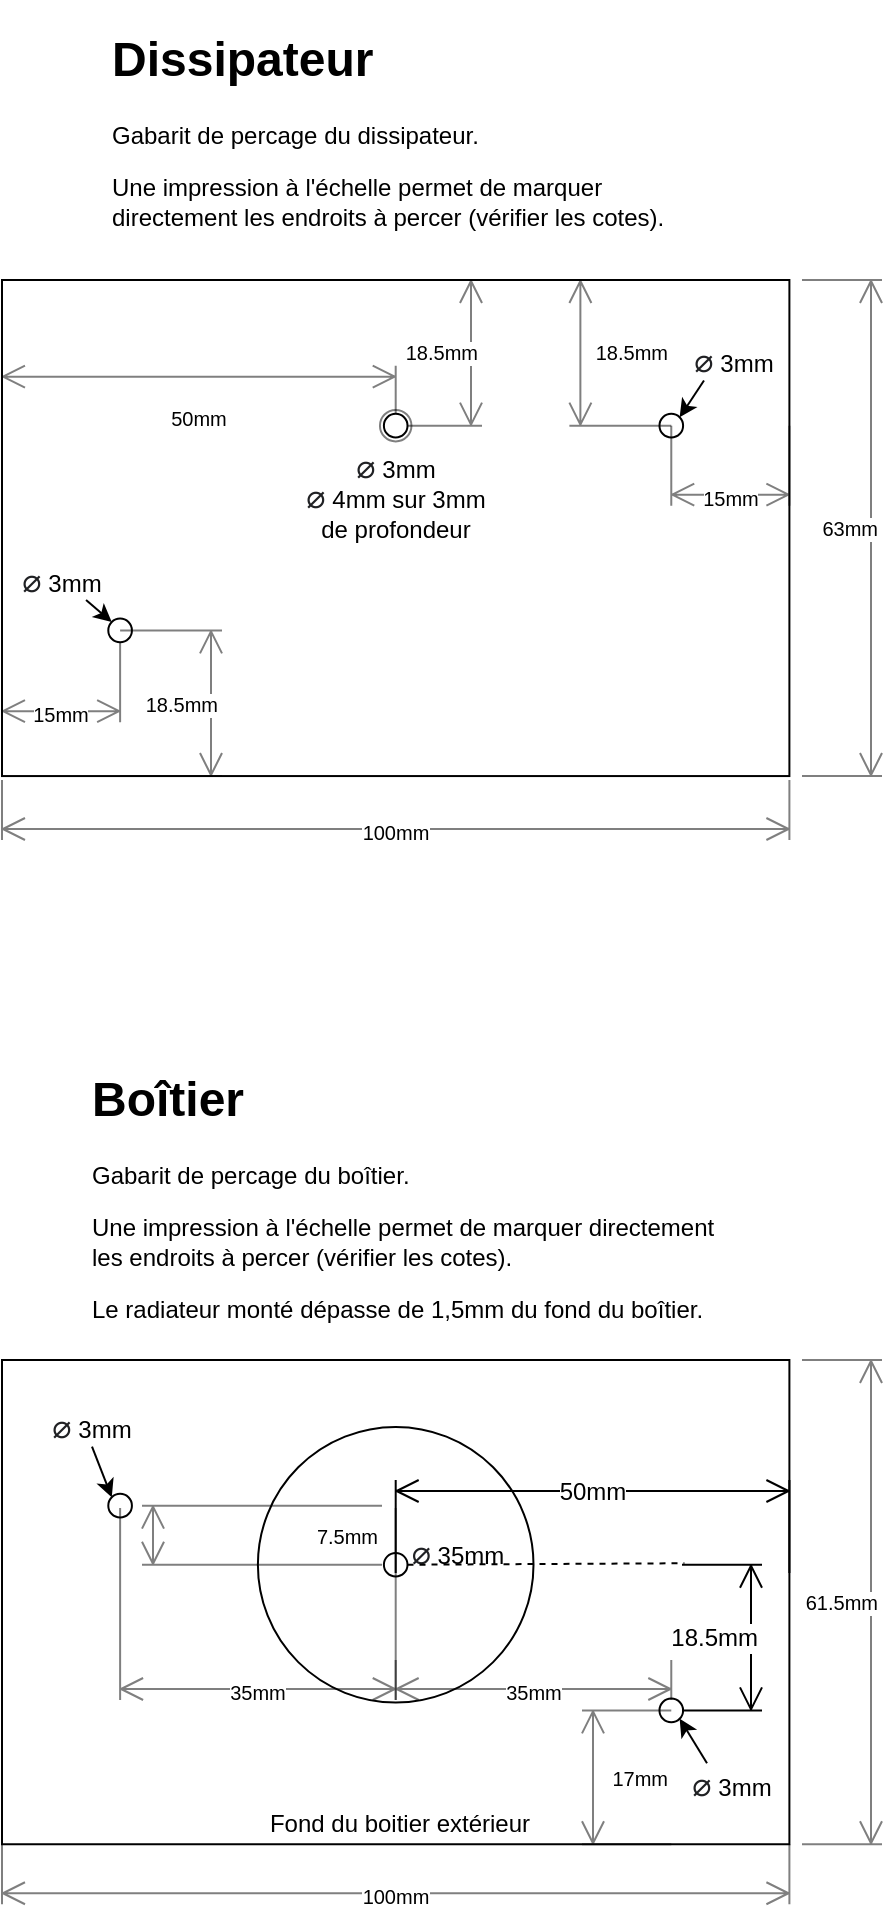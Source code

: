 <mxfile version="20.8.16" type="device"><diagram id="xNe-ogG1WgllEBJfk30h" name="Page-1"><mxGraphModel dx="1434" dy="964" grid="1" gridSize="10" guides="1" tooltips="1" connect="1" arrows="1" fold="1" page="1" pageScale="1" pageWidth="827" pageHeight="1169" math="0" shadow="0"><root><mxCell id="0"/><mxCell id="1" parent="0"/><mxCell id="tPSxnPCLNGIQVh9I8IFJ-1" value="" style="group" parent="1" vertex="1" connectable="0"><mxGeometry x="170" y="200" width="440" height="280" as="geometry"/></mxCell><mxCell id="bK37rWSU9gxIQJ1aYP31-6" value="" style="group" parent="tPSxnPCLNGIQVh9I8IFJ-1" vertex="1" connectable="0"><mxGeometry width="393.705" height="248.031" as="geometry"/></mxCell><mxCell id="bK37rWSU9gxIQJ1aYP31-2" value="" style="rounded=0;whiteSpace=wrap;html=1;" parent="bK37rWSU9gxIQJ1aYP31-6" vertex="1"><mxGeometry width="393.7" height="248.031" as="geometry"/></mxCell><mxCell id="bK37rWSU9gxIQJ1aYP31-4" value="" style="ellipse;whiteSpace=wrap;html=1;aspect=fixed;" parent="bK37rWSU9gxIQJ1aYP31-6" vertex="1"><mxGeometry x="328.739" y="66.929" width="11.811" height="11.81" as="geometry"/></mxCell><mxCell id="bK37rWSU9gxIQJ1aYP31-5" value="" style="ellipse;whiteSpace=wrap;html=1;aspect=fixed;" parent="bK37rWSU9gxIQJ1aYP31-6" vertex="1"><mxGeometry x="53.149" y="169.291" width="11.811" height="11.81" as="geometry"/></mxCell><mxCell id="bK37rWSU9gxIQJ1aYP31-8" value="" style="ellipse;whiteSpace=wrap;html=1;aspect=fixed;opacity=50;" parent="bK37rWSU9gxIQJ1aYP31-6" vertex="1"><mxGeometry x="188.976" y="64.96" width="15.75" height="15.748" as="geometry"/></mxCell><mxCell id="bK37rWSU9gxIQJ1aYP31-10" value="&lt;span style=&quot;color: rgb(32, 33, 36); font-family: arial, sans-serif; font-size: 16px; text-align: left; background-color: rgb(255, 255, 255);&quot;&gt;⌀&lt;/span&gt;&amp;nbsp;3mm" style="text;html=1;strokeColor=none;fillColor=none;align=center;verticalAlign=middle;whiteSpace=wrap;rounded=0;opacity=50;" parent="bK37rWSU9gxIQJ1aYP31-6" vertex="1"><mxGeometry x="4.53" y="140" width="50" height="20" as="geometry"/></mxCell><mxCell id="bK37rWSU9gxIQJ1aYP31-11" value="&lt;span style=&quot;color: rgb(32, 33, 36); font-family: arial, sans-serif; font-size: 16px; text-align: left; background-color: rgb(255, 255, 255);&quot;&gt;⌀&lt;/span&gt;&amp;nbsp;3mm" style="text;html=1;strokeColor=none;fillColor=none;align=center;verticalAlign=middle;whiteSpace=wrap;rounded=0;opacity=50;" parent="bK37rWSU9gxIQJ1aYP31-6" vertex="1"><mxGeometry x="340.55" y="30" width="50" height="20" as="geometry"/></mxCell><mxCell id="bK37rWSU9gxIQJ1aYP31-14" value="&lt;span style=&quot;color: rgb(32, 33, 36); font-family: arial, sans-serif; font-size: 16px; text-align: left; background-color: rgb(255, 255, 255);&quot;&gt;⌀&lt;/span&gt;&amp;nbsp;3mm" style="text;html=1;strokeColor=none;fillColor=none;align=center;verticalAlign=middle;whiteSpace=wrap;rounded=0;opacity=50;" parent="bK37rWSU9gxIQJ1aYP31-6" vertex="1"><mxGeometry x="171.85" y="82.83" width="50" height="20" as="geometry"/></mxCell><mxCell id="bK37rWSU9gxIQJ1aYP31-16" value="&lt;span style=&quot;color: rgb(32, 33, 36); font-family: arial, sans-serif; font-size: 16px; text-align: left; background-color: rgb(255, 255, 255);&quot;&gt;⌀&lt;/span&gt;&amp;nbsp;4mm sur 3mm de profondeur" style="text;html=1;strokeColor=none;fillColor=none;align=center;verticalAlign=middle;whiteSpace=wrap;rounded=0;opacity=50;" parent="bK37rWSU9gxIQJ1aYP31-6" vertex="1"><mxGeometry x="146.85" y="100" width="100" height="30" as="geometry"/></mxCell><mxCell id="bK37rWSU9gxIQJ1aYP31-20" value="" style="endArrow=none;dashed=1;html=1;rounded=0;fontSize=10;" parent="bK37rWSU9gxIQJ1aYP31-6" target="bK37rWSU9gxIQJ1aYP31-2" edge="1"><mxGeometry width="50" height="50" relative="1" as="geometry"><mxPoint y="100" as="sourcePoint"/><mxPoint x="220" y="80" as="targetPoint"/></mxGeometry></mxCell><mxCell id="bK37rWSU9gxIQJ1aYP31-23" value="15mm" style="shape=dimension;whiteSpace=wrap;html=1;align=center;points=[];verticalAlign=bottom;spacingBottom=-5;labelBackgroundColor=#ffffff;fontSize=10;opacity=50;" parent="bK37rWSU9gxIQJ1aYP31-6" vertex="1"><mxGeometry y="181.1" width="59.055" height="40" as="geometry"/></mxCell><mxCell id="bK37rWSU9gxIQJ1aYP31-24" value="15mm" style="shape=dimension;whiteSpace=wrap;html=1;align=center;points=[];verticalAlign=bottom;spacingBottom=-5;labelBackgroundColor=#ffffff;fontSize=10;opacity=50;" parent="bK37rWSU9gxIQJ1aYP31-6" vertex="1"><mxGeometry x="334.64" y="72.83" width="59.055" height="40" as="geometry"/></mxCell><mxCell id="bK37rWSU9gxIQJ1aYP31-25" value="50mm" style="shape=dimension;whiteSpace=wrap;html=1;align=center;points=[];verticalAlign=bottom;spacingBottom=-5;labelBackgroundColor=#ffffff;fontSize=10;opacity=50;direction=west;" parent="bK37rWSU9gxIQJ1aYP31-6" vertex="1"><mxGeometry y="42.83" width="196.85" height="30" as="geometry"/></mxCell><mxCell id="bK37rWSU9gxIQJ1aYP31-26" value="18.5mm" style="shape=dimension;direction=north;whiteSpace=wrap;html=1;align=right;points=[];verticalAlign=middle;labelBackgroundColor=#ffffff;fontSize=10;opacity=50;" parent="bK37rWSU9gxIQJ1aYP31-6" vertex="1"><mxGeometry x="59.05" y="175.2" width="50.95" height="72.83" as="geometry"/></mxCell><mxCell id="bK37rWSU9gxIQJ1aYP31-27" value="18.5mm" style="shape=dimension;direction=south;whiteSpace=wrap;html=1;align=right;points=[];verticalAlign=middle;labelBackgroundColor=#ffffff;fontSize=10;opacity=50;" parent="bK37rWSU9gxIQJ1aYP31-6" vertex="1"><mxGeometry x="283.69" width="50.95" height="72.83" as="geometry"/></mxCell><mxCell id="bK37rWSU9gxIQJ1aYP31-28" value="18.5mm" style="shape=dimension;direction=north;whiteSpace=wrap;html=1;align=right;points=[];verticalAlign=middle;labelBackgroundColor=#ffffff;fontSize=10;opacity=50;" parent="bK37rWSU9gxIQJ1aYP31-6" vertex="1"><mxGeometry x="196.85" width="43.15" height="72.83" as="geometry"/></mxCell><mxCell id="bK37rWSU9gxIQJ1aYP31-29" value="" style="endArrow=classic;html=1;rounded=0;fontSize=10;exitX=0.209;exitY=1.011;exitDx=0;exitDy=0;exitPerimeter=0;entryX=1;entryY=0;entryDx=0;entryDy=0;" parent="bK37rWSU9gxIQJ1aYP31-6" source="bK37rWSU9gxIQJ1aYP31-11" target="bK37rWSU9gxIQJ1aYP31-4" edge="1"><mxGeometry width="50" height="50" relative="1" as="geometry"><mxPoint x="150" y="170" as="sourcePoint"/><mxPoint x="200" y="120" as="targetPoint"/></mxGeometry></mxCell><mxCell id="bK37rWSU9gxIQJ1aYP31-30" value="" style="endArrow=classic;html=1;rounded=0;fontSize=10;exitX=0.75;exitY=1;exitDx=0;exitDy=0;entryX=0;entryY=0;entryDx=0;entryDy=0;" parent="bK37rWSU9gxIQJ1aYP31-6" source="bK37rWSU9gxIQJ1aYP31-10" target="bK37rWSU9gxIQJ1aYP31-5" edge="1"><mxGeometry width="50" height="50" relative="1" as="geometry"><mxPoint x="361" y="60.22" as="sourcePoint"/><mxPoint x="348.821" y="78.658" as="targetPoint"/></mxGeometry></mxCell><mxCell id="bK37rWSU9gxIQJ1aYP31-3" value="" style="ellipse;whiteSpace=wrap;html=1;aspect=fixed;" parent="bK37rWSU9gxIQJ1aYP31-6" vertex="1"><mxGeometry x="190.945" y="66.929" width="11.811" height="11.81" as="geometry"/></mxCell><mxCell id="bK37rWSU9gxIQJ1aYP31-34" value="100mm" style="shape=dimension;whiteSpace=wrap;html=1;align=center;points=[];verticalAlign=bottom;spacingBottom=-5;labelBackgroundColor=#ffffff;fontSize=10;opacity=50;" parent="tPSxnPCLNGIQVh9I8IFJ-1" vertex="1"><mxGeometry y="250" width="393.7" height="30" as="geometry"/></mxCell><mxCell id="bK37rWSU9gxIQJ1aYP31-35" value="63mm" style="shape=dimension;direction=north;whiteSpace=wrap;html=1;align=right;points=[];verticalAlign=middle;labelBackgroundColor=#ffffff;fontSize=10;opacity=50;" parent="tPSxnPCLNGIQVh9I8IFJ-1" vertex="1"><mxGeometry x="400" width="40" height="248.031" as="geometry"/></mxCell><mxCell id="tPSxnPCLNGIQVh9I8IFJ-2" value="&lt;h1&gt;Dissipateur&lt;/h1&gt;&lt;p&gt;Gabarit de percage du dissipateur.&lt;/p&gt;&lt;p&gt;Une impression à l'échelle permet de marquer directement les endroits à percer (vérifier les cotes).&lt;/p&gt;" style="text;html=1;strokeColor=none;fillColor=none;spacing=5;spacingTop=-20;whiteSpace=wrap;overflow=hidden;rounded=0;" parent="1" vertex="1"><mxGeometry x="220" y="70" width="300" height="120" as="geometry"/></mxCell><mxCell id="tPSxnPCLNGIQVh9I8IFJ-3" value="" style="group" parent="1" vertex="1" connectable="0"><mxGeometry x="170" y="740" width="440" height="280" as="geometry"/></mxCell><mxCell id="tPSxnPCLNGIQVh9I8IFJ-24" value="100mm" style="shape=dimension;whiteSpace=wrap;html=1;align=center;points=[];verticalAlign=bottom;spacingBottom=-5;labelBackgroundColor=#ffffff;fontSize=10;opacity=50;" parent="tPSxnPCLNGIQVh9I8IFJ-3" vertex="1"><mxGeometry y="242.13" width="393.7" height="30" as="geometry"/></mxCell><mxCell id="tPSxnPCLNGIQVh9I8IFJ-25" value="61.5mm" style="shape=dimension;direction=north;whiteSpace=wrap;html=1;align=right;points=[];verticalAlign=middle;labelBackgroundColor=#ffffff;fontSize=10;opacity=50;" parent="tPSxnPCLNGIQVh9I8IFJ-3" vertex="1"><mxGeometry x="400" width="40" height="242.125" as="geometry"/></mxCell><mxCell id="tPSxnPCLNGIQVh9I8IFJ-4" value="" style="group" parent="tPSxnPCLNGIQVh9I8IFJ-3" vertex="1" connectable="0"><mxGeometry width="393.705" height="251.1" as="geometry"/></mxCell><mxCell id="tPSxnPCLNGIQVh9I8IFJ-5" value="" style="rounded=0;whiteSpace=wrap;html=1;" parent="tPSxnPCLNGIQVh9I8IFJ-4" vertex="1"><mxGeometry width="393.7" height="242.125" as="geometry"/></mxCell><mxCell id="tPSxnPCLNGIQVh9I8IFJ-6" value="" style="ellipse;whiteSpace=wrap;html=1;aspect=fixed;" parent="tPSxnPCLNGIQVh9I8IFJ-4" vertex="1"><mxGeometry x="53.149" y="66.929" width="11.811" height="11.81" as="geometry"/></mxCell><mxCell id="tPSxnPCLNGIQVh9I8IFJ-7" value="" style="ellipse;whiteSpace=wrap;html=1;aspect=fixed;" parent="tPSxnPCLNGIQVh9I8IFJ-4" vertex="1"><mxGeometry x="328.739" y="169.291" width="11.811" height="11.81" as="geometry"/></mxCell><mxCell id="tPSxnPCLNGIQVh9I8IFJ-8" value="" style="ellipse;whiteSpace=wrap;html=1;aspect=fixed;" parent="tPSxnPCLNGIQVh9I8IFJ-4" vertex="1"><mxGeometry x="127.946" y="33.465" width="137.81" height="137.795" as="geometry"/></mxCell><mxCell id="tPSxnPCLNGIQVh9I8IFJ-9" value="&lt;span style=&quot;color: rgb(32, 33, 36); font-family: arial, sans-serif; font-size: 16px; text-align: left; background-color: rgb(255, 255, 255);&quot;&gt;⌀&lt;/span&gt;&amp;nbsp;3mm" style="text;html=1;strokeColor=none;fillColor=none;align=center;verticalAlign=middle;whiteSpace=wrap;rounded=0;opacity=50;" parent="tPSxnPCLNGIQVh9I8IFJ-4" vertex="1"><mxGeometry x="340" y="201.62" width="50" height="20" as="geometry"/></mxCell><mxCell id="tPSxnPCLNGIQVh9I8IFJ-10" value="&lt;span style=&quot;color: rgb(32, 33, 36); font-family: arial, sans-serif; font-size: 16px; text-align: left; background-color: rgb(255, 255, 255);&quot;&gt;⌀&lt;/span&gt;&amp;nbsp;3mm" style="text;html=1;strokeColor=none;fillColor=none;align=center;verticalAlign=middle;whiteSpace=wrap;rounded=0;opacity=50;" parent="tPSxnPCLNGIQVh9I8IFJ-4" vertex="1"><mxGeometry x="20.0" y="23.31" width="50" height="20" as="geometry"/></mxCell><mxCell id="tPSxnPCLNGIQVh9I8IFJ-11" value="&lt;span style=&quot;color: rgb(32, 33, 36); font-family: arial, sans-serif; font-size: 16px; text-align: left; background-color: rgb(255, 255, 255);&quot;&gt;⌀&lt;/span&gt;&amp;nbsp;35mm" style="text;html=1;strokeColor=none;fillColor=none;align=center;verticalAlign=middle;whiteSpace=wrap;rounded=0;opacity=50;" parent="tPSxnPCLNGIQVh9I8IFJ-4" vertex="1"><mxGeometry x="202.76" y="86.3" width="50" height="20" as="geometry"/></mxCell><mxCell id="tPSxnPCLNGIQVh9I8IFJ-13" value="" style="endArrow=none;dashed=1;html=1;rounded=0;fontSize=10;" parent="tPSxnPCLNGIQVh9I8IFJ-4" target="tPSxnPCLNGIQVh9I8IFJ-5" edge="1"><mxGeometry width="50" height="50" relative="1" as="geometry"><mxPoint y="100" as="sourcePoint"/><mxPoint x="220" y="80" as="targetPoint"/></mxGeometry></mxCell><mxCell id="tPSxnPCLNGIQVh9I8IFJ-18" value="7.5mm" style="shape=dimension;direction=south;whiteSpace=wrap;html=1;align=right;points=[];verticalAlign=middle;labelBackgroundColor=#ffffff;fontSize=10;opacity=50;" parent="tPSxnPCLNGIQVh9I8IFJ-4" vertex="1"><mxGeometry x="70" y="72.834" width="120" height="29.527" as="geometry"/></mxCell><mxCell id="tPSxnPCLNGIQVh9I8IFJ-20" value="" style="endArrow=classic;html=1;rounded=0;fontSize=10;entryX=0;entryY=0;entryDx=0;entryDy=0;exitX=0.5;exitY=1;exitDx=0;exitDy=0;" parent="tPSxnPCLNGIQVh9I8IFJ-4" source="tPSxnPCLNGIQVh9I8IFJ-10" target="tPSxnPCLNGIQVh9I8IFJ-6" edge="1"><mxGeometry width="50" height="50" relative="1" as="geometry"><mxPoint x="40" y="90" as="sourcePoint"/><mxPoint x="200" y="120" as="targetPoint"/></mxGeometry></mxCell><mxCell id="tPSxnPCLNGIQVh9I8IFJ-21" value="" style="endArrow=classic;html=1;rounded=0;fontSize=10;exitX=0.25;exitY=0;exitDx=0;exitDy=0;entryX=1;entryY=1;entryDx=0;entryDy=0;" parent="tPSxnPCLNGIQVh9I8IFJ-4" source="tPSxnPCLNGIQVh9I8IFJ-9" target="tPSxnPCLNGIQVh9I8IFJ-7" edge="1"><mxGeometry width="50" height="50" relative="1" as="geometry"><mxPoint x="361" y="60.22" as="sourcePoint"/><mxPoint x="348.821" y="78.658" as="targetPoint"/></mxGeometry></mxCell><mxCell id="tPSxnPCLNGIQVh9I8IFJ-28" value="Fond du boitier extérieur" style="text;html=1;strokeColor=none;fillColor=none;align=center;verticalAlign=middle;whiteSpace=wrap;rounded=0;" parent="tPSxnPCLNGIQVh9I8IFJ-4" vertex="1"><mxGeometry x="127.95" y="221.62" width="142.05" height="21.1" as="geometry"/></mxCell><mxCell id="tPSxnPCLNGIQVh9I8IFJ-31" value="" style="ellipse;whiteSpace=wrap;html=1;aspect=fixed;" parent="tPSxnPCLNGIQVh9I8IFJ-4" vertex="1"><mxGeometry x="190.945" y="96.456" width="11.811" height="11.81" as="geometry"/></mxCell><mxCell id="tPSxnPCLNGIQVh9I8IFJ-27" value="50mm" style="shape=dimension;direction=west;whiteSpace=wrap;html=1;align=center;points=[];verticalAlign=top;spacingTop=-8;labelBackgroundColor=#ffffff" parent="tPSxnPCLNGIQVh9I8IFJ-4" vertex="1"><mxGeometry x="196.85" y="60" width="196.85" height="46.5" as="geometry"/></mxCell><mxCell id="tPSxnPCLNGIQVh9I8IFJ-14" value="35mm" style="shape=dimension;whiteSpace=wrap;html=1;align=center;points=[];verticalAlign=bottom;spacingBottom=-5;labelBackgroundColor=#ffffff;fontSize=10;opacity=50;" parent="tPSxnPCLNGIQVh9I8IFJ-4" vertex="1"><mxGeometry x="59.06" y="74.02" width="137.79" height="95.98" as="geometry"/></mxCell><mxCell id="tPSxnPCLNGIQVh9I8IFJ-32" value="35mm" style="shape=dimension;whiteSpace=wrap;html=1;align=center;points=[];verticalAlign=bottom;spacingBottom=-5;labelBackgroundColor=#ffffff;fontSize=10;opacity=50;" parent="tPSxnPCLNGIQVh9I8IFJ-4" vertex="1"><mxGeometry x="196.85" y="150" width="137.79" height="20" as="geometry"/></mxCell><mxCell id="tPSxnPCLNGIQVh9I8IFJ-33" value="17mm" style="shape=dimension;direction=south;whiteSpace=wrap;html=1;align=right;points=[];verticalAlign=middle;labelBackgroundColor=#ffffff;fontSize=10;opacity=50;" parent="tPSxnPCLNGIQVh9I8IFJ-4" vertex="1"><mxGeometry x="290" y="175.2" width="44.64" height="66.929" as="geometry"/></mxCell><mxCell id="tPSxnPCLNGIQVh9I8IFJ-34" value="18.5mm" style="shape=dimension;direction=north;whiteSpace=wrap;html=1;align=right;points=[];verticalAlign=middle;labelBackgroundColor=#ffffff" parent="tPSxnPCLNGIQVh9I8IFJ-4" vertex="1"><mxGeometry x="340" y="102.362" width="40" height="72.834" as="geometry"/></mxCell><mxCell id="tPSxnPCLNGIQVh9I8IFJ-35" value="" style="endArrow=none;dashed=1;html=1;rounded=0;entryX=1.01;entryY=0.03;entryDx=0;entryDy=0;entryPerimeter=0;exitX=1;exitY=0.5;exitDx=0;exitDy=0;" parent="tPSxnPCLNGIQVh9I8IFJ-4" source="tPSxnPCLNGIQVh9I8IFJ-31" target="tPSxnPCLNGIQVh9I8IFJ-34" edge="1"><mxGeometry width="50" height="50" relative="1" as="geometry"><mxPoint x="210" y="190" as="sourcePoint"/><mxPoint x="260" y="140" as="targetPoint"/></mxGeometry></mxCell><mxCell id="tPSxnPCLNGIQVh9I8IFJ-26" value="&lt;h1&gt;Boîtier&lt;/h1&gt;&lt;p&gt;Gabarit de percage du boîtier.&lt;/p&gt;&lt;p&gt;Une impression à l'échelle permet de marquer directement les endroits à percer (vérifier les cotes).&lt;/p&gt;&lt;p&gt;Le radiateur monté dépasse de 1,5mm du fond du boîtier.&lt;/p&gt;" style="text;html=1;strokeColor=none;fillColor=none;spacing=5;spacingTop=-20;whiteSpace=wrap;overflow=hidden;rounded=0;" parent="1" vertex="1"><mxGeometry x="210" y="590" width="330" height="140" as="geometry"/></mxCell></root></mxGraphModel></diagram></mxfile>